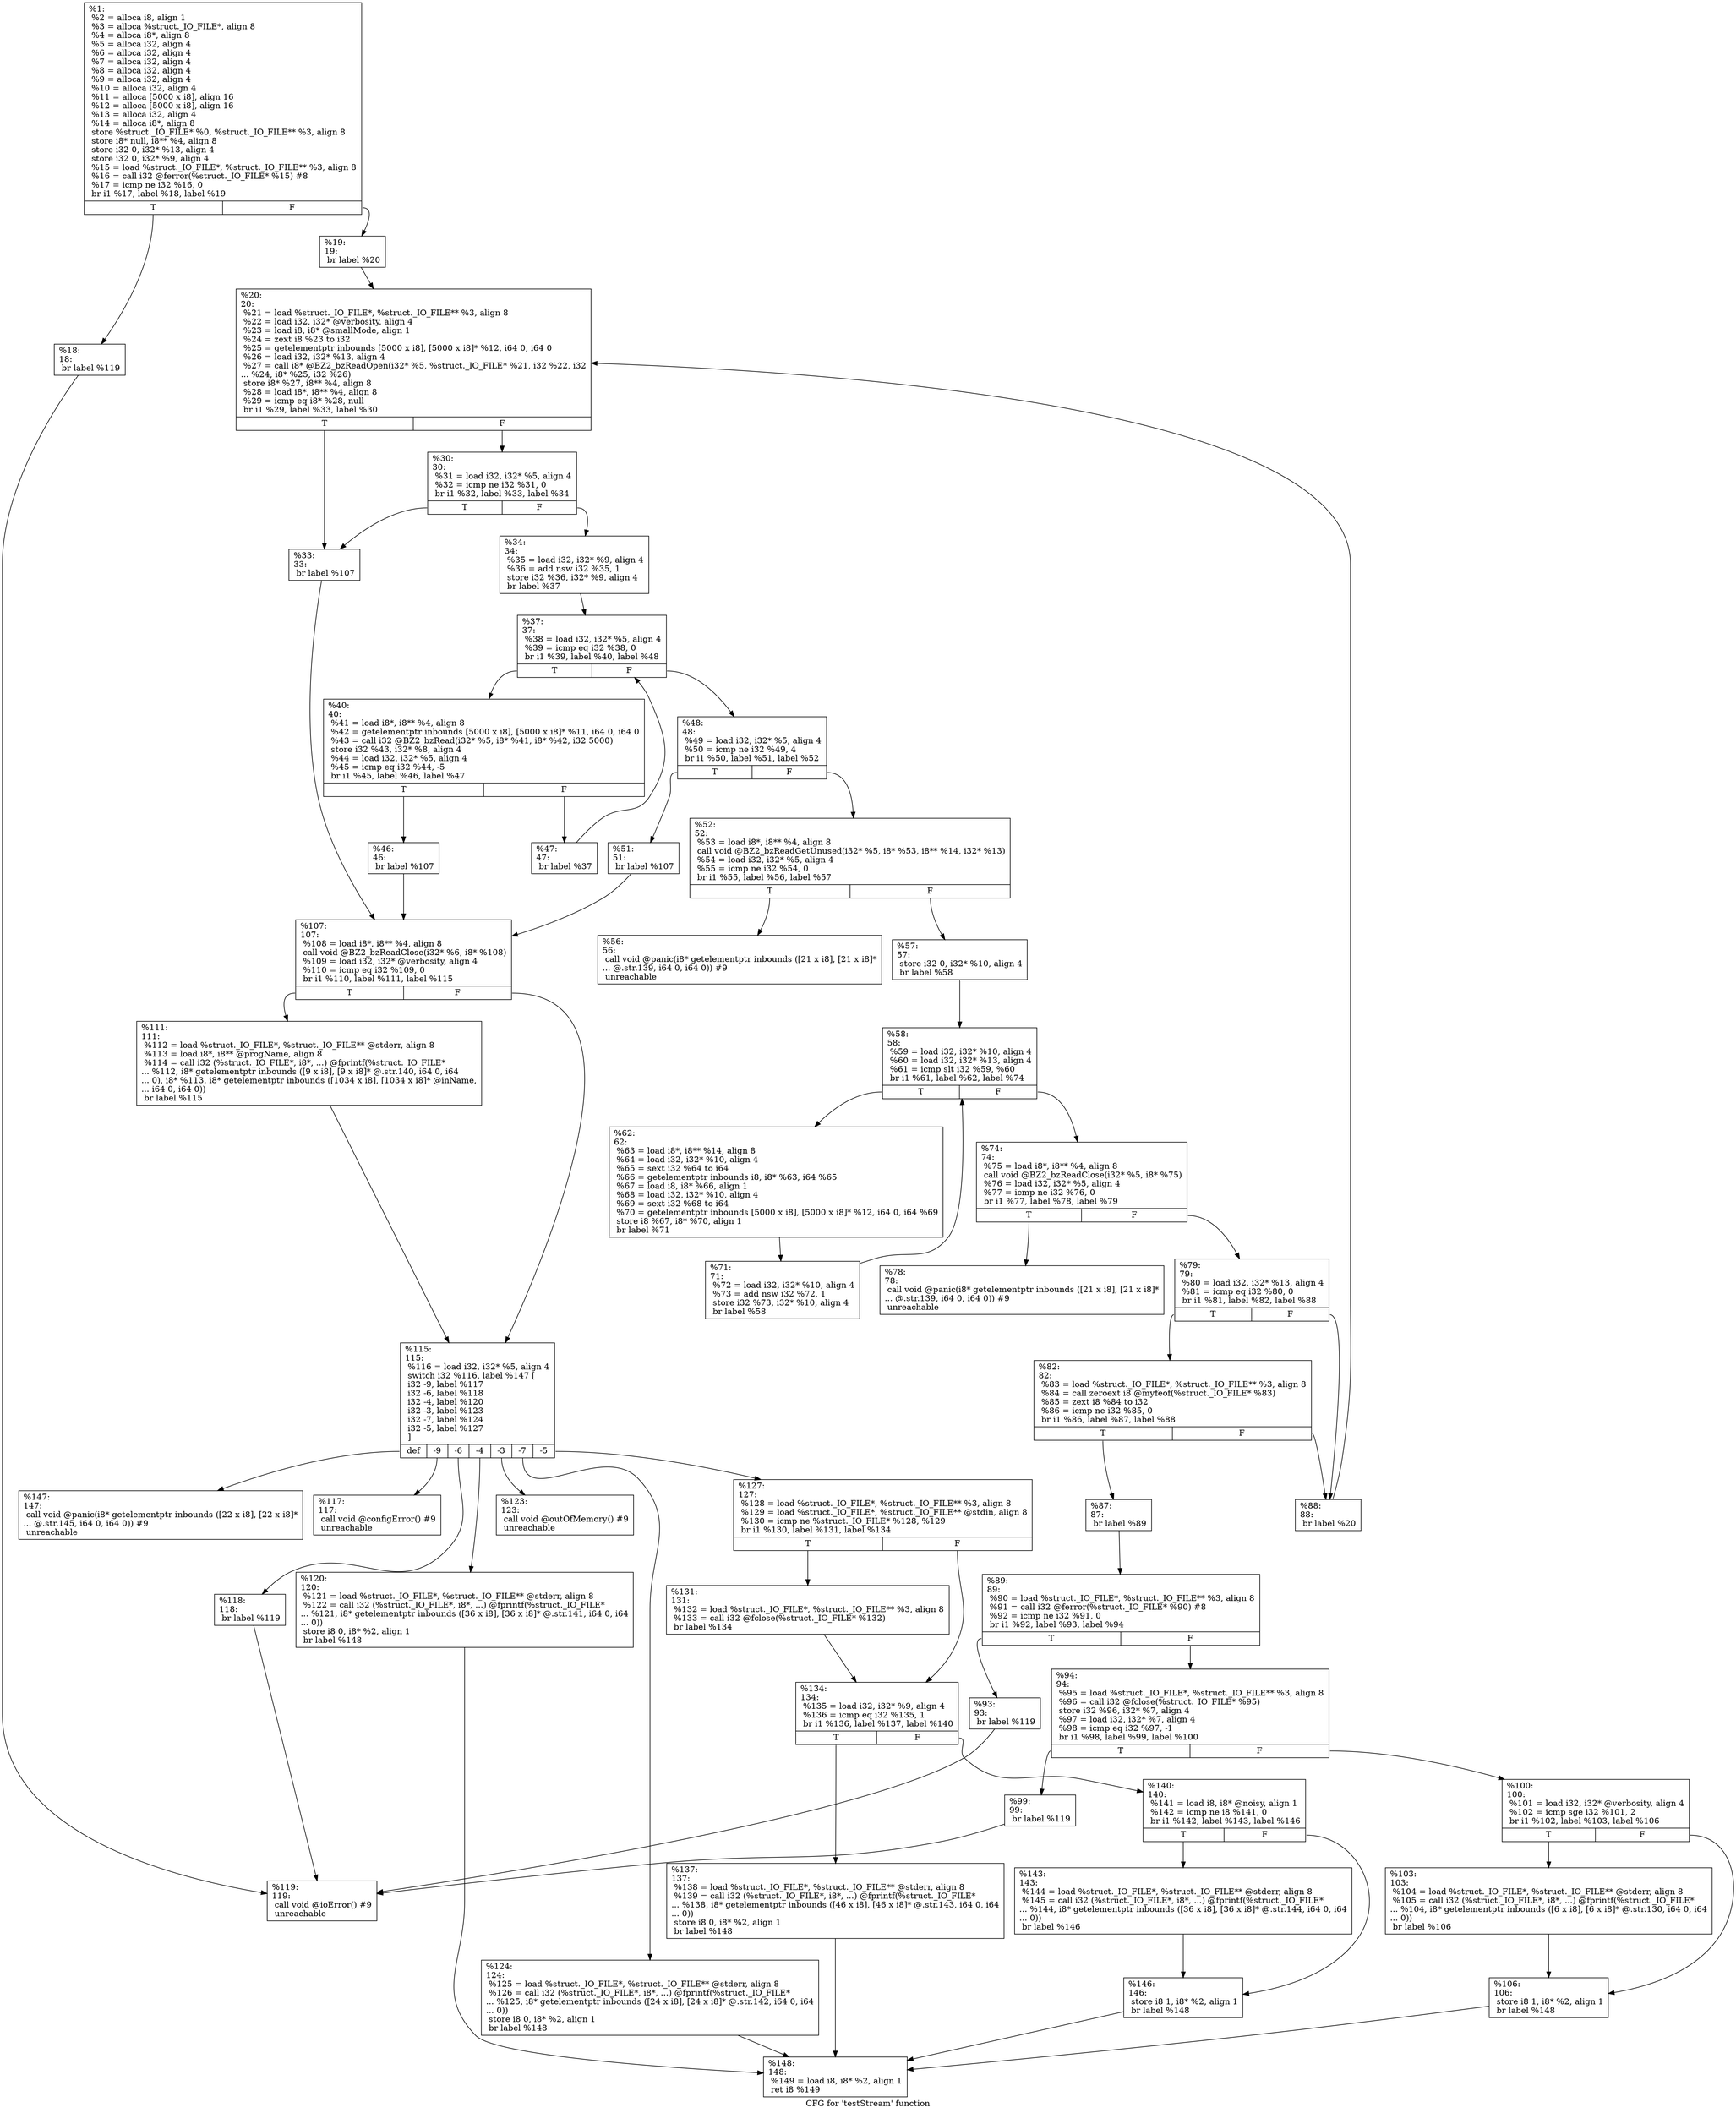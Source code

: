 digraph "CFG for 'testStream' function" {
	label="CFG for 'testStream' function";

	Node0xd8c010 [shape=record,label="{%1:\l  %2 = alloca i8, align 1\l  %3 = alloca %struct._IO_FILE*, align 8\l  %4 = alloca i8*, align 8\l  %5 = alloca i32, align 4\l  %6 = alloca i32, align 4\l  %7 = alloca i32, align 4\l  %8 = alloca i32, align 4\l  %9 = alloca i32, align 4\l  %10 = alloca i32, align 4\l  %11 = alloca [5000 x i8], align 16\l  %12 = alloca [5000 x i8], align 16\l  %13 = alloca i32, align 4\l  %14 = alloca i8*, align 8\l  store %struct._IO_FILE* %0, %struct._IO_FILE** %3, align 8\l  store i8* null, i8** %4, align 8\l  store i32 0, i32* %13, align 4\l  store i32 0, i32* %9, align 4\l  %15 = load %struct._IO_FILE*, %struct._IO_FILE** %3, align 8\l  %16 = call i32 @ferror(%struct._IO_FILE* %15) #8\l  %17 = icmp ne i32 %16, 0\l  br i1 %17, label %18, label %19\l|{<s0>T|<s1>F}}"];
	Node0xd8c010:s0 -> Node0xd8c8b0;
	Node0xd8c010:s1 -> Node0xd8c900;
	Node0xd8c8b0 [shape=record,label="{%18:\l18:                                               \l  br label %119\l}"];
	Node0xd8c8b0 -> Node0xd8c990;
	Node0xd8c900 [shape=record,label="{%19:\l19:                                               \l  br label %20\l}"];
	Node0xd8c900 -> Node0xd8ca40;
	Node0xd8ca40 [shape=record,label="{%20:\l20:                                               \l  %21 = load %struct._IO_FILE*, %struct._IO_FILE** %3, align 8\l  %22 = load i32, i32* @verbosity, align 4\l  %23 = load i8, i8* @smallMode, align 1\l  %24 = zext i8 %23 to i32\l  %25 = getelementptr inbounds [5000 x i8], [5000 x i8]* %12, i64 0, i64 0\l  %26 = load i32, i32* %13, align 4\l  %27 = call i8* @BZ2_bzReadOpen(i32* %5, %struct._IO_FILE* %21, i32 %22, i32\l... %24, i8* %25, i32 %26)\l  store i8* %27, i8** %4, align 8\l  %28 = load i8*, i8** %4, align 8\l  %29 = icmp eq i8* %28, null\l  br i1 %29, label %33, label %30\l|{<s0>T|<s1>F}}"];
	Node0xd8ca40:s0 -> Node0xd8d030;
	Node0xd8ca40:s1 -> Node0xd8d080;
	Node0xd8d080 [shape=record,label="{%30:\l30:                                               \l  %31 = load i32, i32* %5, align 4\l  %32 = icmp ne i32 %31, 0\l  br i1 %32, label %33, label %34\l|{<s0>T|<s1>F}}"];
	Node0xd8d080:s0 -> Node0xd8d030;
	Node0xd8d080:s1 -> Node0xd8d270;
	Node0xd8d030 [shape=record,label="{%33:\l33:                                               \l  br label %107\l}"];
	Node0xd8d030 -> Node0xd8d350;
	Node0xd8d270 [shape=record,label="{%34:\l34:                                               \l  %35 = load i32, i32* %9, align 4\l  %36 = add nsw i32 %35, 1\l  store i32 %36, i32* %9, align 4\l  br label %37\l}"];
	Node0xd8d270 -> Node0xd8d550;
	Node0xd8d550 [shape=record,label="{%37:\l37:                                               \l  %38 = load i32, i32* %5, align 4\l  %39 = icmp eq i32 %38, 0\l  br i1 %39, label %40, label %48\l|{<s0>T|<s1>F}}"];
	Node0xd8d550:s0 -> Node0xd8d6d0;
	Node0xd8d550:s1 -> Node0xd8d720;
	Node0xd8d6d0 [shape=record,label="{%40:\l40:                                               \l  %41 = load i8*, i8** %4, align 8\l  %42 = getelementptr inbounds [5000 x i8], [5000 x i8]* %11, i64 0, i64 0\l  %43 = call i32 @BZ2_bzRead(i32* %5, i8* %41, i8* %42, i32 5000)\l  store i32 %43, i32* %8, align 4\l  %44 = load i32, i32* %5, align 4\l  %45 = icmp eq i32 %44, -5\l  br i1 %45, label %46, label %47\l|{<s0>T|<s1>F}}"];
	Node0xd8d6d0:s0 -> Node0xd8dbb0;
	Node0xd8d6d0:s1 -> Node0xd8dc00;
	Node0xd8dbb0 [shape=record,label="{%46:\l46:                                               \l  br label %107\l}"];
	Node0xd8dbb0 -> Node0xd8d350;
	Node0xd8dc00 [shape=record,label="{%47:\l47:                                               \l  br label %37\l}"];
	Node0xd8dc00 -> Node0xd8d550;
	Node0xd8d720 [shape=record,label="{%48:\l48:                                               \l  %49 = load i32, i32* %5, align 4\l  %50 = icmp ne i32 %49, 4\l  br i1 %50, label %51, label %52\l|{<s0>T|<s1>F}}"];
	Node0xd8d720:s0 -> Node0xd8deb0;
	Node0xd8d720:s1 -> Node0xd8df00;
	Node0xd8deb0 [shape=record,label="{%51:\l51:                                               \l  br label %107\l}"];
	Node0xd8deb0 -> Node0xd8d350;
	Node0xd8df00 [shape=record,label="{%52:\l52:                                               \l  %53 = load i8*, i8** %4, align 8\l  call void @BZ2_bzReadGetUnused(i32* %5, i8* %53, i8** %14, i32* %13)\l  %54 = load i32, i32* %5, align 4\l  %55 = icmp ne i32 %54, 0\l  br i1 %55, label %56, label %57\l|{<s0>T|<s1>F}}"];
	Node0xd8df00:s0 -> Node0xd8e2c0;
	Node0xd8df00:s1 -> Node0xd8e310;
	Node0xd8e2c0 [shape=record,label="{%56:\l56:                                               \l  call void @panic(i8* getelementptr inbounds ([21 x i8], [21 x i8]*\l... @.str.139, i64 0, i64 0)) #9\l  unreachable\l}"];
	Node0xd8e310 [shape=record,label="{%57:\l57:                                               \l  store i32 0, i32* %10, align 4\l  br label %58\l}"];
	Node0xd8e310 -> Node0xd8e5c0;
	Node0xd8e5c0 [shape=record,label="{%58:\l58:                                               \l  %59 = load i32, i32* %10, align 4\l  %60 = load i32, i32* %13, align 4\l  %61 = icmp slt i32 %59, %60\l  br i1 %61, label %62, label %74\l|{<s0>T|<s1>F}}"];
	Node0xd8e5c0:s0 -> Node0xd8e7a0;
	Node0xd8e5c0:s1 -> Node0xd8e7f0;
	Node0xd8e7a0 [shape=record,label="{%62:\l62:                                               \l  %63 = load i8*, i8** %14, align 8\l  %64 = load i32, i32* %10, align 4\l  %65 = sext i32 %64 to i64\l  %66 = getelementptr inbounds i8, i8* %63, i64 %65\l  %67 = load i8, i8* %66, align 1\l  %68 = load i32, i32* %10, align 4\l  %69 = sext i32 %68 to i64\l  %70 = getelementptr inbounds [5000 x i8], [5000 x i8]* %12, i64 0, i64 %69\l  store i8 %67, i8* %70, align 1\l  br label %71\l}"];
	Node0xd8e7a0 -> Node0xd8ecb0;
	Node0xd8ecb0 [shape=record,label="{%71:\l71:                                               \l  %72 = load i32, i32* %10, align 4\l  %73 = add nsw i32 %72, 1\l  store i32 %73, i32* %10, align 4\l  br label %58\l}"];
	Node0xd8ecb0 -> Node0xd8e5c0;
	Node0xd8e7f0 [shape=record,label="{%74:\l74:                                               \l  %75 = load i8*, i8** %4, align 8\l  call void @BZ2_bzReadClose(i32* %5, i8* %75)\l  %76 = load i32, i32* %5, align 4\l  %77 = icmp ne i32 %76, 0\l  br i1 %77, label %78, label %79\l|{<s0>T|<s1>F}}"];
	Node0xd8e7f0:s0 -> Node0xd8f150;
	Node0xd8e7f0:s1 -> Node0xd8f1a0;
	Node0xd8f150 [shape=record,label="{%78:\l78:                                               \l  call void @panic(i8* getelementptr inbounds ([21 x i8], [21 x i8]*\l... @.str.139, i64 0, i64 0)) #9\l  unreachable\l}"];
	Node0xd8f1a0 [shape=record,label="{%79:\l79:                                               \l  %80 = load i32, i32* %13, align 4\l  %81 = icmp eq i32 %80, 0\l  br i1 %81, label %82, label %88\l|{<s0>T|<s1>F}}"];
	Node0xd8f1a0:s0 -> Node0xd8f420;
	Node0xd8f1a0:s1 -> Node0xd8f470;
	Node0xd8f420 [shape=record,label="{%82:\l82:                                               \l  %83 = load %struct._IO_FILE*, %struct._IO_FILE** %3, align 8\l  %84 = call zeroext i8 @myfeof(%struct._IO_FILE* %83)\l  %85 = zext i8 %84 to i32\l  %86 = icmp ne i32 %85, 0\l  br i1 %86, label %87, label %88\l|{<s0>T|<s1>F}}"];
	Node0xd8f420:s0 -> Node0xd8f790;
	Node0xd8f420:s1 -> Node0xd8f470;
	Node0xd8f790 [shape=record,label="{%87:\l87:                                               \l  br label %89\l}"];
	Node0xd8f790 -> Node0xd8f870;
	Node0xd8f470 [shape=record,label="{%88:\l88:                                               \l  br label %20\l}"];
	Node0xd8f470 -> Node0xd8ca40;
	Node0xd8f870 [shape=record,label="{%89:\l89:                                               \l  %90 = load %struct._IO_FILE*, %struct._IO_FILE** %3, align 8\l  %91 = call i32 @ferror(%struct._IO_FILE* %90) #8\l  %92 = icmp ne i32 %91, 0\l  br i1 %92, label %93, label %94\l|{<s0>T|<s1>F}}"];
	Node0xd8f870:s0 -> Node0xd8fb40;
	Node0xd8f870:s1 -> Node0xd8fb90;
	Node0xd8fb40 [shape=record,label="{%93:\l93:                                               \l  br label %119\l}"];
	Node0xd8fb40 -> Node0xd8c990;
	Node0xd8fb90 [shape=record,label="{%94:\l94:                                               \l  %95 = load %struct._IO_FILE*, %struct._IO_FILE** %3, align 8\l  %96 = call i32 @fclose(%struct._IO_FILE* %95)\l  store i32 %96, i32* %7, align 4\l  %97 = load i32, i32* %7, align 4\l  %98 = icmp eq i32 %97, -1\l  br i1 %98, label %99, label %100\l|{<s0>T|<s1>F}}"];
	Node0xd8fb90:s0 -> Node0xd8ff50;
	Node0xd8fb90:s1 -> Node0xd8ffa0;
	Node0xd8ff50 [shape=record,label="{%99:\l99:                                               \l  br label %119\l}"];
	Node0xd8ff50 -> Node0xd8c990;
	Node0xd8ffa0 [shape=record,label="{%100:\l100:                                              \l  %101 = load i32, i32* @verbosity, align 4\l  %102 = icmp sge i32 %101, 2\l  br i1 %102, label %103, label %106\l|{<s0>T|<s1>F}}"];
	Node0xd8ffa0:s0 -> Node0xd901b0;
	Node0xd8ffa0:s1 -> Node0xd90200;
	Node0xd901b0 [shape=record,label="{%103:\l103:                                              \l  %104 = load %struct._IO_FILE*, %struct._IO_FILE** @stderr, align 8\l  %105 = call i32 (%struct._IO_FILE*, i8*, ...) @fprintf(%struct._IO_FILE*\l... %104, i8* getelementptr inbounds ([6 x i8], [6 x i8]* @.str.130, i64 0, i64\l... 0))\l  br label %106\l}"];
	Node0xd901b0 -> Node0xd90200;
	Node0xd90200 [shape=record,label="{%106:\l106:                                              \l  store i8 1, i8* %2, align 1\l  br label %148\l}"];
	Node0xd90200 -> Node0xd90510;
	Node0xd8d350 [shape=record,label="{%107:\l107:                                              \l  %108 = load i8*, i8** %4, align 8\l  call void @BZ2_bzReadClose(i32* %6, i8* %108)\l  %109 = load i32, i32* @verbosity, align 4\l  %110 = icmp eq i32 %109, 0\l  br i1 %110, label %111, label %115\l|{<s0>T|<s1>F}}"];
	Node0xd8d350:s0 -> Node0xd90800;
	Node0xd8d350:s1 -> Node0xd90850;
	Node0xd90800 [shape=record,label="{%111:\l111:                                              \l  %112 = load %struct._IO_FILE*, %struct._IO_FILE** @stderr, align 8\l  %113 = load i8*, i8** @progName, align 8\l  %114 = call i32 (%struct._IO_FILE*, i8*, ...) @fprintf(%struct._IO_FILE*\l... %112, i8* getelementptr inbounds ([9 x i8], [9 x i8]* @.str.140, i64 0, i64\l... 0), i8* %113, i8* getelementptr inbounds ([1034 x i8], [1034 x i8]* @inName,\l... i64 0, i64 0))\l  br label %115\l}"];
	Node0xd90800 -> Node0xd90850;
	Node0xd90850 [shape=record,label="{%115:\l115:                                              \l  %116 = load i32, i32* %5, align 4\l  switch i32 %116, label %147 [\l    i32 -9, label %117\l    i32 -6, label %118\l    i32 -4, label %120\l    i32 -3, label %123\l    i32 -7, label %124\l    i32 -5, label %127\l  ]\l|{<s0>def|<s1>-9|<s2>-6|<s3>-4|<s4>-3|<s5>-7|<s6>-5}}"];
	Node0xd90850:s0 -> Node0xd90c50;
	Node0xd90850:s1 -> Node0xd90ca0;
	Node0xd90850:s2 -> Node0xd90cf0;
	Node0xd90850:s3 -> Node0xd90d80;
	Node0xd90850:s4 -> Node0xd90e10;
	Node0xd90850:s5 -> Node0xd90ea0;
	Node0xd90850:s6 -> Node0xd90f30;
	Node0xd90ca0 [shape=record,label="{%117:\l117:                                              \l  call void @configError() #9\l  unreachable\l}"];
	Node0xd90cf0 [shape=record,label="{%118:\l118:                                              \l  br label %119\l}"];
	Node0xd90cf0 -> Node0xd8c990;
	Node0xd8c990 [shape=record,label="{%119:\l119:                                              \l  call void @ioError() #9\l  unreachable\l}"];
	Node0xd90d80 [shape=record,label="{%120:\l120:                                              \l  %121 = load %struct._IO_FILE*, %struct._IO_FILE** @stderr, align 8\l  %122 = call i32 (%struct._IO_FILE*, i8*, ...) @fprintf(%struct._IO_FILE*\l... %121, i8* getelementptr inbounds ([36 x i8], [36 x i8]* @.str.141, i64 0, i64\l... 0))\l  store i8 0, i8* %2, align 1\l  br label %148\l}"];
	Node0xd90d80 -> Node0xd90510;
	Node0xd90e10 [shape=record,label="{%123:\l123:                                              \l  call void @outOfMemory() #9\l  unreachable\l}"];
	Node0xd90ea0 [shape=record,label="{%124:\l124:                                              \l  %125 = load %struct._IO_FILE*, %struct._IO_FILE** @stderr, align 8\l  %126 = call i32 (%struct._IO_FILE*, i8*, ...) @fprintf(%struct._IO_FILE*\l... %125, i8* getelementptr inbounds ([24 x i8], [24 x i8]* @.str.142, i64 0, i64\l... 0))\l  store i8 0, i8* %2, align 1\l  br label %148\l}"];
	Node0xd90ea0 -> Node0xd90510;
	Node0xd90f30 [shape=record,label="{%127:\l127:                                              \l  %128 = load %struct._IO_FILE*, %struct._IO_FILE** %3, align 8\l  %129 = load %struct._IO_FILE*, %struct._IO_FILE** @stdin, align 8\l  %130 = icmp ne %struct._IO_FILE* %128, %129\l  br i1 %130, label %131, label %134\l|{<s0>T|<s1>F}}"];
	Node0xd90f30:s0 -> Node0xd922f0;
	Node0xd90f30:s1 -> Node0xd92340;
	Node0xd922f0 [shape=record,label="{%131:\l131:                                              \l  %132 = load %struct._IO_FILE*, %struct._IO_FILE** %3, align 8\l  %133 = call i32 @fclose(%struct._IO_FILE* %132)\l  br label %134\l}"];
	Node0xd922f0 -> Node0xd92340;
	Node0xd92340 [shape=record,label="{%134:\l134:                                              \l  %135 = load i32, i32* %9, align 4\l  %136 = icmp eq i32 %135, 1\l  br i1 %136, label %137, label %140\l|{<s0>T|<s1>F}}"];
	Node0xd92340:s0 -> Node0xd92680;
	Node0xd92340:s1 -> Node0xd926d0;
	Node0xd92680 [shape=record,label="{%137:\l137:                                              \l  %138 = load %struct._IO_FILE*, %struct._IO_FILE** @stderr, align 8\l  %139 = call i32 (%struct._IO_FILE*, i8*, ...) @fprintf(%struct._IO_FILE*\l... %138, i8* getelementptr inbounds ([46 x i8], [46 x i8]* @.str.143, i64 0, i64\l... 0))\l  store i8 0, i8* %2, align 1\l  br label %148\l}"];
	Node0xd92680 -> Node0xd90510;
	Node0xd926d0 [shape=record,label="{%140:\l140:                                              \l  %141 = load i8, i8* @noisy, align 1\l  %142 = icmp ne i8 %141, 0\l  br i1 %142, label %143, label %146\l|{<s0>T|<s1>F}}"];
	Node0xd926d0:s0 -> Node0xd92b30;
	Node0xd926d0:s1 -> Node0xd92b80;
	Node0xd92b30 [shape=record,label="{%143:\l143:                                              \l  %144 = load %struct._IO_FILE*, %struct._IO_FILE** @stderr, align 8\l  %145 = call i32 (%struct._IO_FILE*, i8*, ...) @fprintf(%struct._IO_FILE*\l... %144, i8* getelementptr inbounds ([36 x i8], [36 x i8]* @.str.144, i64 0, i64\l... 0))\l  br label %146\l}"];
	Node0xd92b30 -> Node0xd92b80;
	Node0xd92b80 [shape=record,label="{%146:\l146:                                              \l  store i8 1, i8* %2, align 1\l  br label %148\l}"];
	Node0xd92b80 -> Node0xd90510;
	Node0xd90c50 [shape=record,label="{%147:\l147:                                              \l  call void @panic(i8* getelementptr inbounds ([22 x i8], [22 x i8]*\l... @.str.145, i64 0, i64 0)) #9\l  unreachable\l}"];
	Node0xd90510 [shape=record,label="{%148:\l148:                                              \l  %149 = load i8, i8* %2, align 1\l  ret i8 %149\l}"];
}
